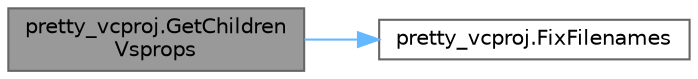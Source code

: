 digraph "pretty_vcproj.GetChildrenVsprops"
{
 // LATEX_PDF_SIZE
  bgcolor="transparent";
  edge [fontname=Helvetica,fontsize=10,labelfontname=Helvetica,labelfontsize=10];
  node [fontname=Helvetica,fontsize=10,shape=box,height=0.2,width=0.4];
  rankdir="LR";
  Node1 [id="Node000001",label="pretty_vcproj.GetChildren\lVsprops",height=0.2,width=0.4,color="gray40", fillcolor="grey60", style="filled", fontcolor="black",tooltip=" "];
  Node1 -> Node2 [id="edge3_Node000001_Node000002",color="steelblue1",style="solid",tooltip=" "];
  Node2 [id="Node000002",label="pretty_vcproj.FixFilenames",height=0.2,width=0.4,color="grey40", fillcolor="white", style="filled",URL="$namespacepretty__vcproj.html#a147c2f6ea7c0d85beaa20ec7aa6bfa1a",tooltip=" "];
}
